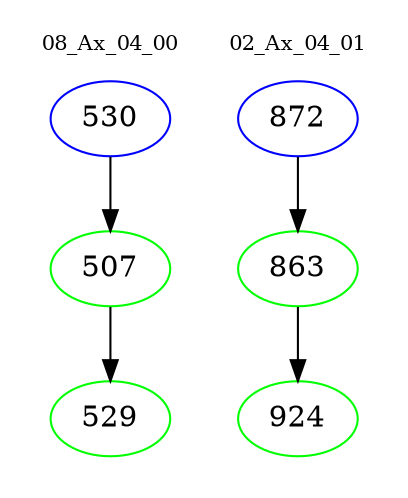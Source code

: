 digraph{
subgraph cluster_0 {
color = white
label = "08_Ax_04_00";
fontsize=10;
T0_530 [label="530", color="blue"]
T0_530 -> T0_507 [color="black"]
T0_507 [label="507", color="green"]
T0_507 -> T0_529 [color="black"]
T0_529 [label="529", color="green"]
}
subgraph cluster_1 {
color = white
label = "02_Ax_04_01";
fontsize=10;
T1_872 [label="872", color="blue"]
T1_872 -> T1_863 [color="black"]
T1_863 [label="863", color="green"]
T1_863 -> T1_924 [color="black"]
T1_924 [label="924", color="green"]
}
}
